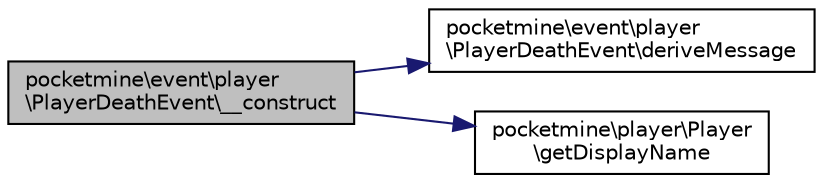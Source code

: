 digraph "pocketmine\event\player\PlayerDeathEvent\__construct"
{
 // INTERACTIVE_SVG=YES
 // LATEX_PDF_SIZE
  edge [fontname="Helvetica",fontsize="10",labelfontname="Helvetica",labelfontsize="10"];
  node [fontname="Helvetica",fontsize="10",shape=record];
  rankdir="LR";
  Node1 [label="pocketmine\\event\\player\l\\PlayerDeathEvent\\__construct",height=0.2,width=0.4,color="black", fillcolor="grey75", style="filled", fontcolor="black",tooltip=" "];
  Node1 -> Node2 [color="midnightblue",fontsize="10",style="solid",fontname="Helvetica"];
  Node2 [label="pocketmine\\event\\player\l\\PlayerDeathEvent\\deriveMessage",height=0.2,width=0.4,color="black", fillcolor="white", style="filled",URL="$d7/d7d/classpocketmine_1_1event_1_1player_1_1_player_death_event.html#aac0d09eb1e622bd7c9035aa5b0af625c",tooltip=" "];
  Node1 -> Node3 [color="midnightblue",fontsize="10",style="solid",fontname="Helvetica"];
  Node3 [label="pocketmine\\player\\Player\l\\getDisplayName",height=0.2,width=0.4,color="black", fillcolor="white", style="filled",URL="$d0/d6f/classpocketmine_1_1player_1_1_player.html#a14d64353ef15caa601ea5098a390c4a7",tooltip=" "];
}
